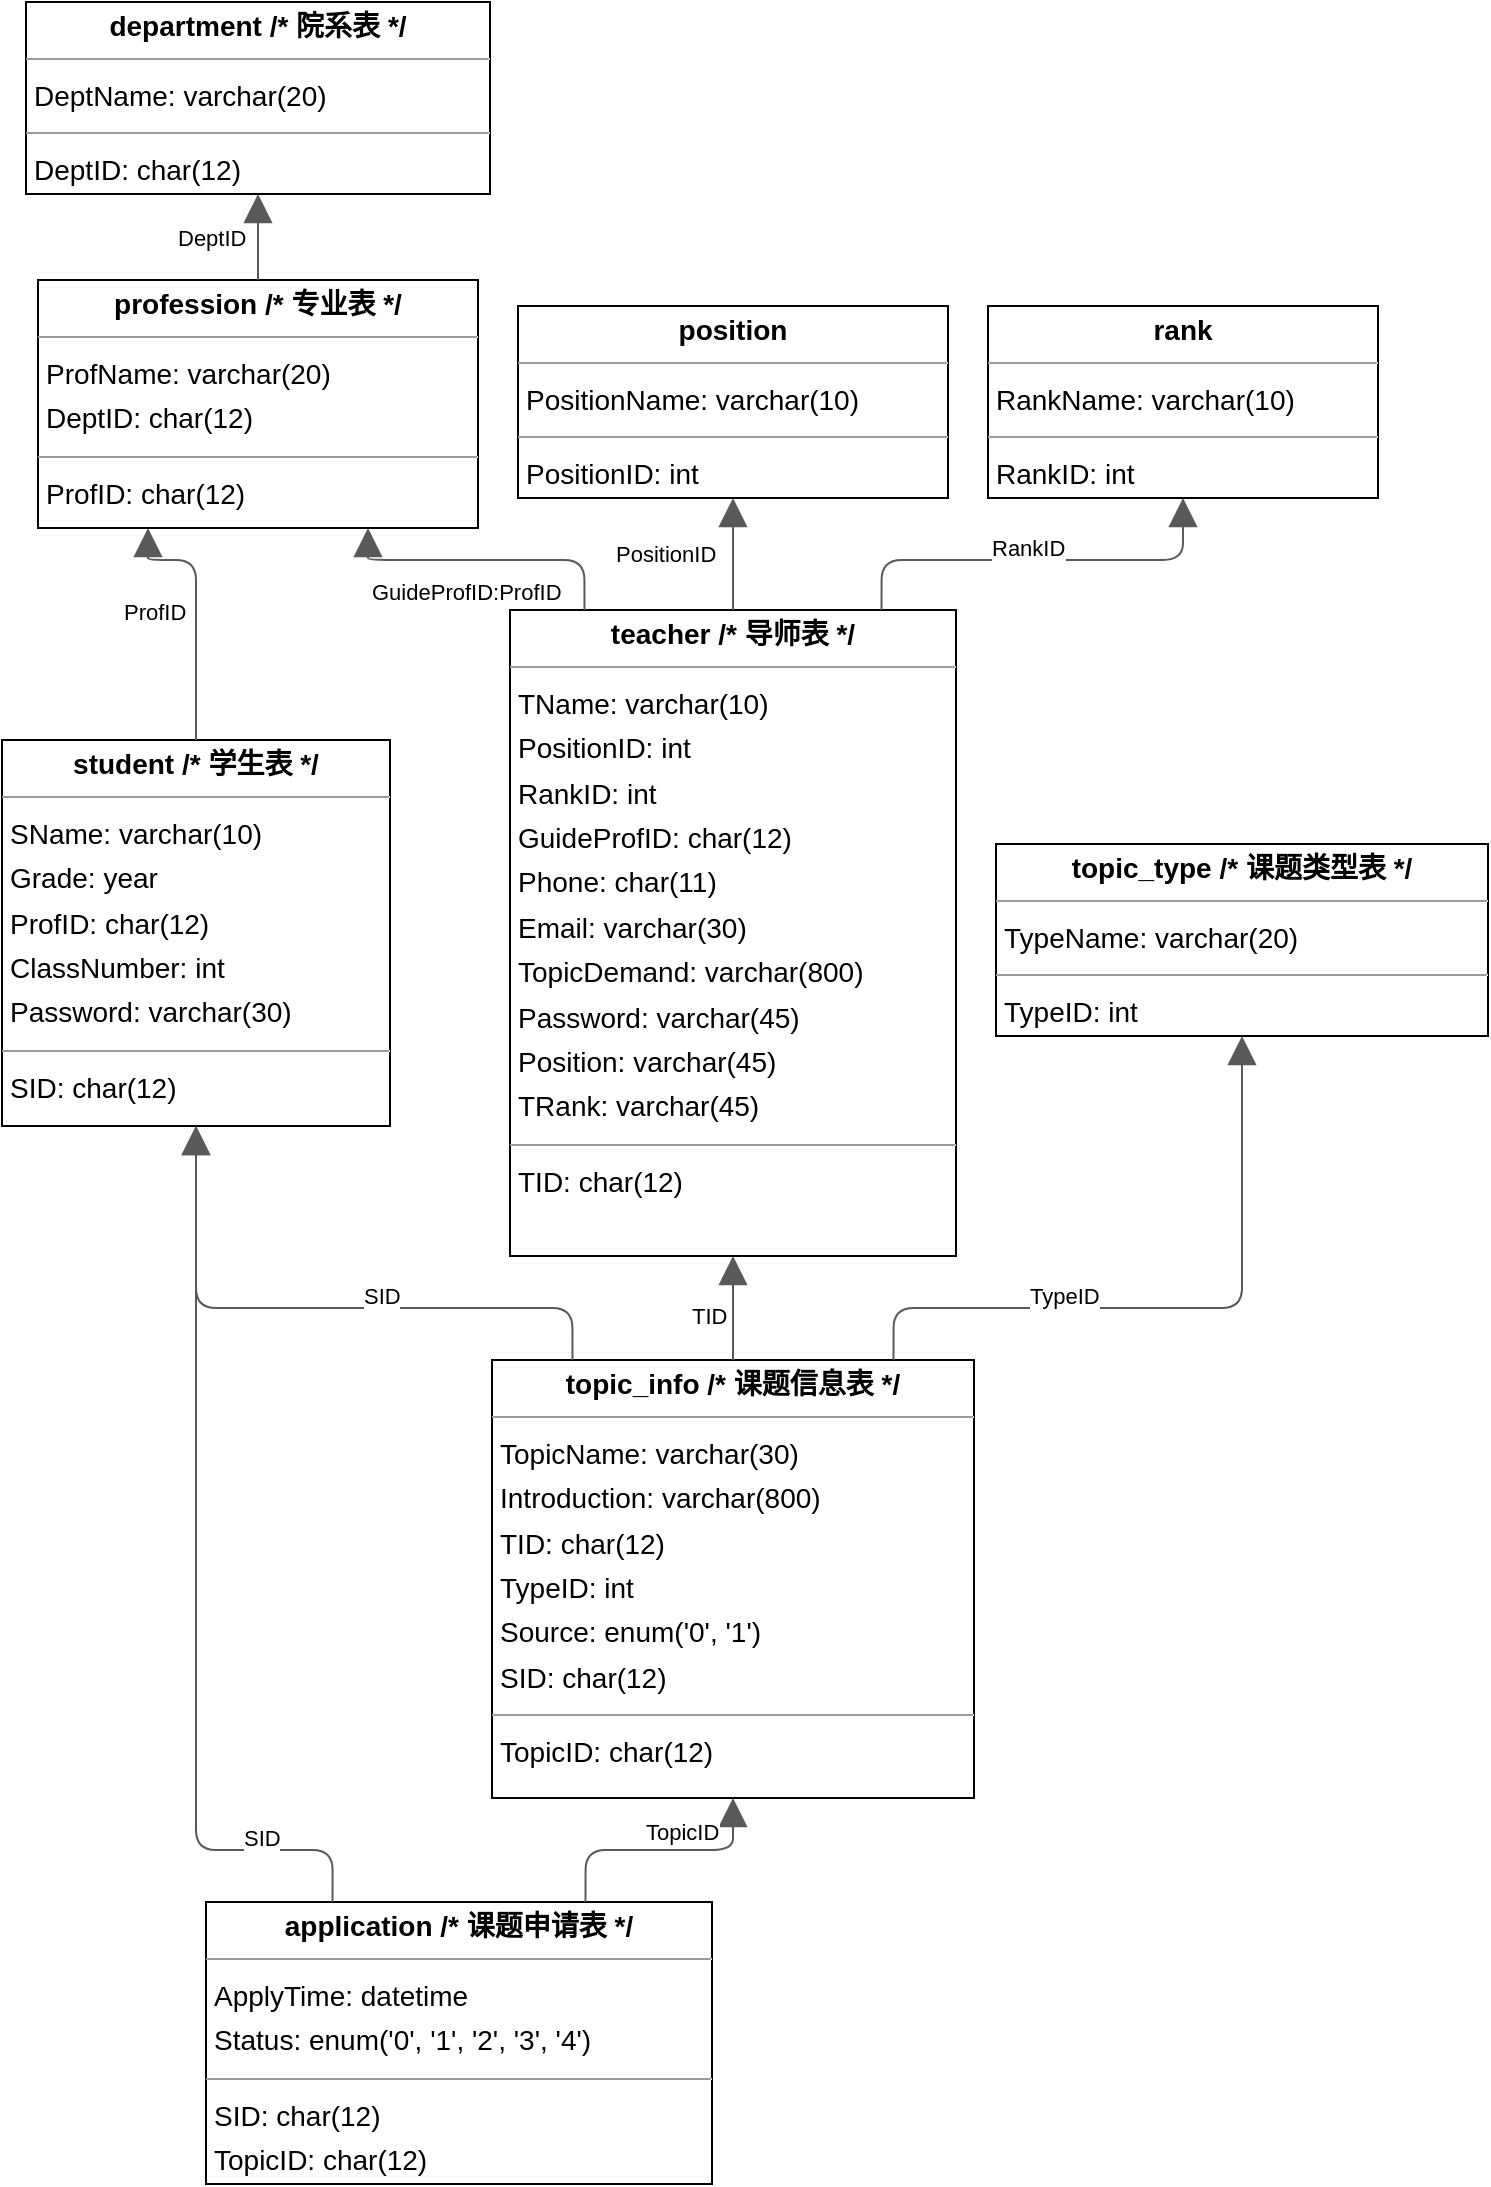 <mxGraphModel dx="0" dy="0" grid="1" gridSize="10" guides="1" tooltips="1" connect="1" arrows="1" fold="1" page="0" pageScale="1" background="none" math="0" shadow="0">
  <root>
    <mxCell id="0" />
    <mxCell id="1" parent="0" />
    <mxCell id="node2" parent="1" vertex="1" value="&lt;p style=&quot;margin:0px;margin-top:4px;text-align:center;&quot;&gt;&lt;b&gt;application  /* 课题申请表 */&lt;/b&gt;&lt;/p&gt;&lt;hr size=&quot;1&quot;/&gt;&lt;p style=&quot;margin:0 0 0 4px;line-height:1.6;&quot;&gt; ApplyTime: datetime&lt;br/&gt; Status: enum(&amp;#39;0&amp;#39;, &amp;#39;1&amp;#39;, &amp;#39;2&amp;#39;, &amp;#39;3&amp;#39;, &amp;#39;4&amp;#39;)&lt;/p&gt;&lt;hr size=&quot;1&quot;/&gt;&lt;p style=&quot;margin:0 0 0 4px;line-height:1.6;&quot;&gt; SID: char(12)&lt;br/&gt; TopicID: char(12)&lt;/p&gt;" style="verticalAlign=top;align=left;overflow=fill;fontSize=14;fontFamily=Helvetica;html=1;rounded=0;shadow=0;comic=0;labelBackgroundColor=none;strokeWidth=1;">
      <mxGeometry x="-25" y="788" width="253" height="141" as="geometry" />
    </mxCell>
    <mxCell id="node8" parent="1" vertex="1" value="&lt;p style=&quot;margin:0px;margin-top:4px;text-align:center;&quot;&gt;&lt;b&gt;department  /* 院系表 */&lt;/b&gt;&lt;/p&gt;&lt;hr size=&quot;1&quot;/&gt;&lt;p style=&quot;margin:0 0 0 4px;line-height:1.6;&quot;&gt; DeptName: varchar(20)&lt;/p&gt;&lt;hr size=&quot;1&quot;/&gt;&lt;p style=&quot;margin:0 0 0 4px;line-height:1.6;&quot;&gt; DeptID: char(12)&lt;/p&gt;" style="verticalAlign=top;align=left;overflow=fill;fontSize=14;fontFamily=Helvetica;html=1;rounded=0;shadow=0;comic=0;labelBackgroundColor=none;strokeWidth=1;">
      <mxGeometry x="-115" y="-162" width="232" height="96" as="geometry" />
    </mxCell>
    <mxCell id="node6" parent="1" vertex="1" value="&lt;p style=&quot;margin:0px;margin-top:4px;text-align:center;&quot;&gt;&lt;b&gt;position&lt;/b&gt;&lt;/p&gt;&lt;hr size=&quot;1&quot;/&gt;&lt;p style=&quot;margin:0 0 0 4px;line-height:1.6;&quot;&gt; PositionName: varchar(10)&lt;/p&gt;&lt;hr size=&quot;1&quot;/&gt;&lt;p style=&quot;margin:0 0 0 4px;line-height:1.6;&quot;&gt; PositionID: int&lt;/p&gt;" style="verticalAlign=top;align=left;overflow=fill;fontSize=14;fontFamily=Helvetica;html=1;rounded=0;shadow=0;comic=0;labelBackgroundColor=none;strokeWidth=1;">
      <mxGeometry x="131" y="-10" width="215" height="96" as="geometry" />
    </mxCell>
    <mxCell id="node1" parent="1" vertex="1" value="&lt;p style=&quot;margin:0px;margin-top:4px;text-align:center;&quot;&gt;&lt;b&gt;profession  /* 专业表 */&lt;/b&gt;&lt;/p&gt;&lt;hr size=&quot;1&quot;/&gt;&lt;p style=&quot;margin:0 0 0 4px;line-height:1.6;&quot;&gt; ProfName: varchar(20)&lt;br/&gt; DeptID: char(12)&lt;/p&gt;&lt;hr size=&quot;1&quot;/&gt;&lt;p style=&quot;margin:0 0 0 4px;line-height:1.6;&quot;&gt; ProfID: char(12)&lt;/p&gt;" style="verticalAlign=top;align=left;overflow=fill;fontSize=14;fontFamily=Helvetica;html=1;rounded=0;shadow=0;comic=0;labelBackgroundColor=none;strokeWidth=1;">
      <mxGeometry x="-109" y="-23" width="220" height="124" as="geometry" />
    </mxCell>
    <mxCell id="node5" parent="1" vertex="1" value="&lt;p style=&quot;margin:0px;margin-top:4px;text-align:center;&quot;&gt;&lt;b&gt;rank&lt;/b&gt;&lt;/p&gt;&lt;hr size=&quot;1&quot;/&gt;&lt;p style=&quot;margin:0 0 0 4px;line-height:1.6;&quot;&gt; RankName: varchar(10)&lt;/p&gt;&lt;hr size=&quot;1&quot;/&gt;&lt;p style=&quot;margin:0 0 0 4px;line-height:1.6;&quot;&gt; RankID: int&lt;/p&gt;" style="verticalAlign=top;align=left;overflow=fill;fontSize=14;fontFamily=Helvetica;html=1;rounded=0;shadow=0;comic=0;labelBackgroundColor=none;strokeWidth=1;">
      <mxGeometry x="366" y="-10" width="195" height="96" as="geometry" />
    </mxCell>
    <mxCell id="node7" parent="1" vertex="1" value="&lt;p style=&quot;margin:0px;margin-top:4px;text-align:center;&quot;&gt;&lt;b&gt;student  /* 学生表 */&lt;/b&gt;&lt;/p&gt;&lt;hr size=&quot;1&quot;/&gt;&lt;p style=&quot;margin:0 0 0 4px;line-height:1.6;&quot;&gt; SName: varchar(10)&lt;br/&gt; Grade: year&lt;br/&gt; ProfID: char(12)&lt;br/&gt; ClassNumber: int&lt;br/&gt; Password: varchar(30)&lt;/p&gt;&lt;hr size=&quot;1&quot;/&gt;&lt;p style=&quot;margin:0 0 0 4px;line-height:1.6;&quot;&gt; SID: char(12)&lt;/p&gt;" style="verticalAlign=top;align=left;overflow=fill;fontSize=14;fontFamily=Helvetica;html=1;rounded=0;shadow=0;comic=0;labelBackgroundColor=none;strokeWidth=1;">
      <mxGeometry x="-127" y="207" width="194" height="193" as="geometry" />
    </mxCell>
    <mxCell id="node3" parent="1" vertex="1" value="&lt;p style=&quot;margin:0px;margin-top:4px;text-align:center;&quot;&gt;&lt;b&gt;teacher  /* 导师表 */&lt;/b&gt;&lt;/p&gt;&lt;hr size=&quot;1&quot;/&gt;&lt;p style=&quot;margin:0 0 0 4px;line-height:1.6;&quot;&gt; TName: varchar(10)&lt;br/&gt; PositionID: int&lt;br/&gt; RankID: int&lt;br/&gt; GuideProfID: char(12)&lt;br/&gt; Phone: char(11)&lt;br/&gt; Email: varchar(30)&lt;br/&gt; TopicDemand: varchar(800)&lt;br/&gt; Password: varchar(45)&lt;br/&gt; Position: varchar(45)&lt;br/&gt; TRank: varchar(45)&lt;/p&gt;&lt;hr size=&quot;1&quot;/&gt;&lt;p style=&quot;margin:0 0 0 4px;line-height:1.6;&quot;&gt; TID: char(12)&lt;/p&gt;" style="verticalAlign=top;align=left;overflow=fill;fontSize=14;fontFamily=Helvetica;html=1;rounded=0;shadow=0;comic=0;labelBackgroundColor=none;strokeWidth=1;">
      <mxGeometry x="127" y="142" width="223" height="323" as="geometry" />
    </mxCell>
    <mxCell id="node0" parent="1" vertex="1" value="&lt;p style=&quot;margin:0px;margin-top:4px;text-align:center;&quot;&gt;&lt;b&gt;topic_info  /* 课题信息表 */&lt;/b&gt;&lt;/p&gt;&lt;hr size=&quot;1&quot;/&gt;&lt;p style=&quot;margin:0 0 0 4px;line-height:1.6;&quot;&gt; TopicName: varchar(30)&lt;br/&gt; Introduction: varchar(800)&lt;br/&gt; TID: char(12)&lt;br/&gt; TypeID: int&lt;br/&gt; Source: enum(&amp;#39;0&amp;#39;, &amp;#39;1&amp;#39;)&lt;br/&gt; SID: char(12)&lt;/p&gt;&lt;hr size=&quot;1&quot;/&gt;&lt;p style=&quot;margin:0 0 0 4px;line-height:1.6;&quot;&gt; TopicID: char(12)&lt;/p&gt;" style="verticalAlign=top;align=left;overflow=fill;fontSize=14;fontFamily=Helvetica;html=1;rounded=0;shadow=0;comic=0;labelBackgroundColor=none;strokeWidth=1;">
      <mxGeometry x="118" y="517" width="241" height="219" as="geometry" />
    </mxCell>
    <mxCell id="node4" parent="1" vertex="1" value="&lt;p style=&quot;margin:0px;margin-top:4px;text-align:center;&quot;&gt;&lt;b&gt;topic_type  /* 课题类型表 */&lt;/b&gt;&lt;/p&gt;&lt;hr size=&quot;1&quot;/&gt;&lt;p style=&quot;margin:0 0 0 4px;line-height:1.6;&quot;&gt; TypeName: varchar(20)&lt;/p&gt;&lt;hr size=&quot;1&quot;/&gt;&lt;p style=&quot;margin:0 0 0 4px;line-height:1.6;&quot;&gt; TypeID: int&lt;/p&gt;" style="verticalAlign=top;align=left;overflow=fill;fontSize=14;fontFamily=Helvetica;html=1;rounded=0;shadow=0;comic=0;labelBackgroundColor=none;strokeWidth=1;">
      <mxGeometry x="370" y="259" width="246" height="96" as="geometry" />
    </mxCell>
    <mxCell id="edge8" edge="1" value="" parent="1" source="node2" target="node7" style="html=1;rounded=1;edgeStyle=orthogonalEdgeStyle;dashed=0;startArrow=none;endArrow=block;endSize=12;strokeColor=#595959;exitX=0.250;exitY=0.000;exitDx=0;exitDy=0;entryX=0.500;entryY=1.000;entryDx=0;entryDy=0;">
      <mxGeometry width="50" height="50" relative="1" as="geometry">
        <Array as="points">
          <mxPoint x="38" y="762" />
          <mxPoint x="-30" y="762" />
        </Array>
      </mxGeometry>
    </mxCell>
    <mxCell id="label50" parent="edge8" vertex="1" connectable="0" value="SID" style="edgeLabel;resizable=0;html=1;align=left;verticalAlign=top;strokeColor=default;">
      <mxGeometry x="-8" y="743" as="geometry" />
    </mxCell>
    <mxCell id="edge3" edge="1" value="" parent="1" source="node2" target="node0" style="html=1;rounded=1;edgeStyle=orthogonalEdgeStyle;dashed=0;startArrow=none;endArrow=block;endSize=12;strokeColor=#595959;exitX=0.750;exitY=0.000;exitDx=0;exitDy=0;entryX=0.500;entryY=1.000;entryDx=0;entryDy=0;">
      <mxGeometry width="50" height="50" relative="1" as="geometry">
        <Array as="points">
          <mxPoint x="164" y="762" />
          <mxPoint x="239" y="762" />
        </Array>
      </mxGeometry>
    </mxCell>
    <mxCell id="label20" parent="edge3" vertex="1" connectable="0" value="TopicID" style="edgeLabel;resizable=0;html=1;align=left;verticalAlign=top;strokeColor=default;">
      <mxGeometry x="193" y="740" as="geometry" />
    </mxCell>
    <mxCell id="edge4" edge="1" value="" parent="1" source="node1" target="node8" style="html=1;rounded=1;edgeStyle=orthogonalEdgeStyle;dashed=0;startArrow=none;endArrow=block;endSize=12;strokeColor=#595959;exitX=0.500;exitY=0.000;exitDx=0;exitDy=0;entryX=0.500;entryY=1.001;entryDx=0;entryDy=0;">
      <mxGeometry width="50" height="50" relative="1" as="geometry">
        <Array as="points" />
      </mxGeometry>
    </mxCell>
    <mxCell id="label26" parent="edge4" vertex="1" connectable="0" value="DeptID" style="edgeLabel;resizable=0;html=1;align=left;verticalAlign=top;strokeColor=default;">
      <mxGeometry x="-41" y="-57" as="geometry" />
    </mxCell>
    <mxCell id="edge7" edge="1" value="" parent="1" source="node7" target="node1" style="html=1;rounded=1;edgeStyle=orthogonalEdgeStyle;dashed=0;startArrow=none;endArrow=block;endSize=12;strokeColor=#595959;exitX=0.500;exitY=0.000;exitDx=0;exitDy=0;entryX=0.250;entryY=1.000;entryDx=0;entryDy=0;">
      <mxGeometry width="50" height="50" relative="1" as="geometry">
        <Array as="points">
          <mxPoint x="-30" y="117" />
          <mxPoint x="-54" y="117" />
        </Array>
      </mxGeometry>
    </mxCell>
    <mxCell id="label44" parent="edge7" vertex="1" connectable="0" value="ProfID" style="edgeLabel;resizable=0;html=1;align=left;verticalAlign=top;strokeColor=default;">
      <mxGeometry x="-68" y="130" as="geometry" />
    </mxCell>
    <mxCell id="edge9" edge="1" value="" parent="1" source="node3" target="node6" style="html=1;rounded=1;edgeStyle=orthogonalEdgeStyle;dashed=0;startArrow=none;endArrow=block;endSize=12;strokeColor=#595959;exitX=0.500;exitY=0.000;exitDx=0;exitDy=0;entryX=0.500;entryY=1.000;entryDx=0;entryDy=0;">
      <mxGeometry width="50" height="50" relative="1" as="geometry">
        <Array as="points" />
      </mxGeometry>
    </mxCell>
    <mxCell id="label56" parent="edge9" vertex="1" connectable="0" value="PositionID" style="edgeLabel;resizable=0;html=1;align=left;verticalAlign=top;strokeColor=default;">
      <mxGeometry x="178" y="101" as="geometry" />
    </mxCell>
    <mxCell id="edge6" edge="1" value="" parent="1" source="node3" target="node1" style="html=1;rounded=1;edgeStyle=orthogonalEdgeStyle;dashed=0;startArrow=none;endArrow=block;endSize=12;strokeColor=#595959;exitX=0.167;exitY=0.000;exitDx=0;exitDy=0;entryX=0.750;entryY=1.000;entryDx=0;entryDy=0;">
      <mxGeometry width="50" height="50" relative="1" as="geometry">
        <Array as="points">
          <mxPoint x="164" y="117" />
          <mxPoint x="56" y="117" />
        </Array>
      </mxGeometry>
    </mxCell>
    <mxCell id="label38" parent="edge6" vertex="1" connectable="0" value="GuideProfID:ProfID" style="edgeLabel;resizable=0;html=1;align=left;verticalAlign=top;strokeColor=default;">
      <mxGeometry x="56" y="120" as="geometry" />
    </mxCell>
    <mxCell id="edge1" edge="1" value="" parent="1" source="node3" target="node5" style="html=1;rounded=1;edgeStyle=orthogonalEdgeStyle;dashed=0;startArrow=none;endArrow=block;endSize=12;strokeColor=#595959;exitX=0.833;exitY=0.000;exitDx=0;exitDy=0;entryX=0.500;entryY=1.000;entryDx=0;entryDy=0;">
      <mxGeometry width="50" height="50" relative="1" as="geometry">
        <Array as="points">
          <mxPoint x="313" y="117" />
          <mxPoint x="464" y="117" />
        </Array>
      </mxGeometry>
    </mxCell>
    <mxCell id="label8" parent="edge1" vertex="1" connectable="0" value="RankID" style="edgeLabel;resizable=0;html=1;align=left;verticalAlign=top;strokeColor=default;">
      <mxGeometry x="366" y="98" as="geometry" />
    </mxCell>
    <mxCell id="edge0" edge="1" value="" parent="1" source="node0" target="node7" style="html=1;rounded=1;edgeStyle=orthogonalEdgeStyle;dashed=0;startArrow=none;endArrow=block;endSize=12;strokeColor=#595959;exitX=0.167;exitY=0.000;exitDx=0;exitDy=0;entryX=0.500;entryY=1.000;entryDx=0;entryDy=0;">
      <mxGeometry width="50" height="50" relative="1" as="geometry">
        <Array as="points">
          <mxPoint x="158" y="491" />
          <mxPoint x="-30" y="491" />
        </Array>
      </mxGeometry>
    </mxCell>
    <mxCell id="label2" parent="edge0" vertex="1" connectable="0" value="SID" style="edgeLabel;resizable=0;html=1;align=left;verticalAlign=top;strokeColor=default;">
      <mxGeometry x="52" y="472" as="geometry" />
    </mxCell>
    <mxCell id="edge2" edge="1" value="" parent="1" source="node0" target="node3" style="html=1;rounded=1;edgeStyle=orthogonalEdgeStyle;dashed=0;startArrow=none;endArrow=block;endSize=12;strokeColor=#595959;exitX=0.500;exitY=0.000;exitDx=0;exitDy=0;entryX=0.500;entryY=1.000;entryDx=0;entryDy=0;">
      <mxGeometry width="50" height="50" relative="1" as="geometry">
        <Array as="points" />
      </mxGeometry>
    </mxCell>
    <mxCell id="label14" parent="edge2" vertex="1" connectable="0" value="TID" style="edgeLabel;resizable=0;html=1;align=left;verticalAlign=top;strokeColor=default;">
      <mxGeometry x="216" y="482" as="geometry" />
    </mxCell>
    <mxCell id="edge5" edge="1" value="" parent="1" source="node0" target="node4" style="html=1;rounded=1;edgeStyle=orthogonalEdgeStyle;dashed=0;startArrow=none;endArrow=block;endSize=12;strokeColor=#595959;exitX=0.833;exitY=0.000;exitDx=0;exitDy=0;entryX=0.500;entryY=1.000;entryDx=0;entryDy=0;">
      <mxGeometry width="50" height="50" relative="1" as="geometry">
        <Array as="points">
          <mxPoint x="319" y="491" />
          <mxPoint x="493" y="491" />
        </Array>
      </mxGeometry>
    </mxCell>
    <mxCell id="label32" parent="edge5" vertex="1" connectable="0" value="TypeID" style="edgeLabel;resizable=0;html=1;align=left;verticalAlign=top;strokeColor=default;">
      <mxGeometry x="385" y="472" as="geometry" />
    </mxCell>
  </root>
</mxGraphModel>